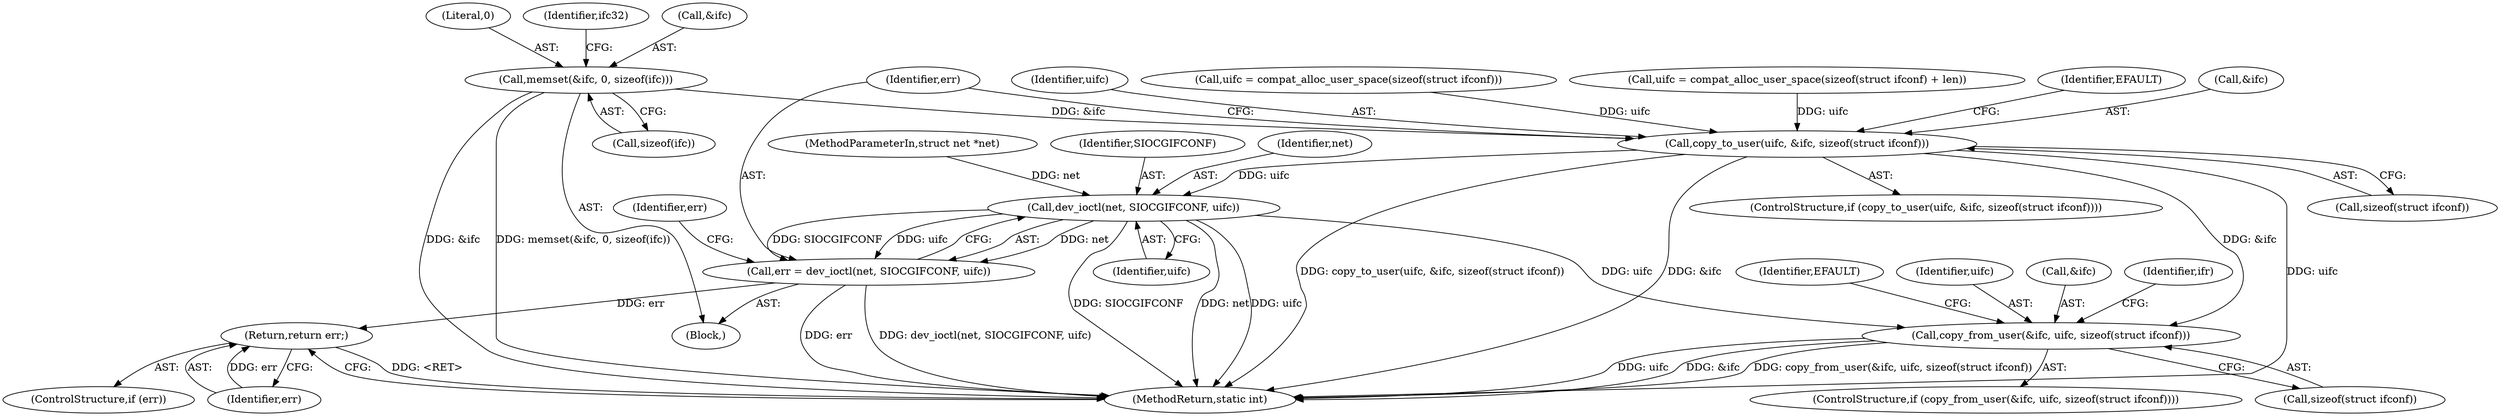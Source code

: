 digraph "0_linux_43da5f2e0d0c69ded3d51907d9552310a6b545e8@API" {
"1000123" [label="(Call,memset(&ifc, 0, sizeof(ifc)))"];
"1000229" [label="(Call,copy_to_user(uifc, &ifc, sizeof(struct ifconf)))"];
"1000240" [label="(Call,dev_ioctl(net, SIOCGIFCONF, uifc))"];
"1000238" [label="(Call,err = dev_ioctl(net, SIOCGIFCONF, uifc))"];
"1000246" [label="(Return,return err;)"];
"1000249" [label="(Call,copy_from_user(&ifc, uifc, sizeof(struct ifconf)))"];
"1000246" [label="(Return,return err;)"];
"1000248" [label="(ControlStructure,if (copy_from_user(&ifc, uifc, sizeof(struct ifconf))))"];
"1000257" [label="(Identifier,EFAULT)"];
"1000127" [label="(Call,sizeof(ifc))"];
"1000239" [label="(Identifier,err)"];
"1000123" [label="(Call,memset(&ifc, 0, sizeof(ifc)))"];
"1000233" [label="(Call,sizeof(struct ifconf))"];
"1000252" [label="(Identifier,uifc)"];
"1000240" [label="(Call,dev_ioctl(net, SIOCGIFCONF, uifc))"];
"1000151" [label="(Call,uifc = compat_alloc_user_space(sizeof(struct ifconf)))"];
"1000126" [label="(Literal,0)"];
"1000359" [label="(MethodReturn,static int)"];
"1000250" [label="(Call,&ifc)"];
"1000172" [label="(Call,uifc = compat_alloc_user_space(sizeof(struct ifconf) + len))"];
"1000243" [label="(Identifier,uifc)"];
"1000244" [label="(ControlStructure,if (err))"];
"1000132" [label="(Identifier,ifc32)"];
"1000229" [label="(Call,copy_to_user(uifc, &ifc, sizeof(struct ifconf)))"];
"1000102" [label="(MethodParameterIn,struct net *net)"];
"1000237" [label="(Identifier,EFAULT)"];
"1000242" [label="(Identifier,SIOCGIFCONF)"];
"1000231" [label="(Call,&ifc)"];
"1000245" [label="(Identifier,err)"];
"1000241" [label="(Identifier,net)"];
"1000228" [label="(ControlStructure,if (copy_to_user(uifc, &ifc, sizeof(struct ifconf))))"];
"1000230" [label="(Identifier,uifc)"];
"1000124" [label="(Call,&ifc)"];
"1000253" [label="(Call,sizeof(struct ifconf))"];
"1000249" [label="(Call,copy_from_user(&ifc, uifc, sizeof(struct ifconf)))"];
"1000104" [label="(Block,)"];
"1000247" [label="(Identifier,err)"];
"1000259" [label="(Identifier,ifr)"];
"1000238" [label="(Call,err = dev_ioctl(net, SIOCGIFCONF, uifc))"];
"1000123" -> "1000104"  [label="AST: "];
"1000123" -> "1000127"  [label="CFG: "];
"1000124" -> "1000123"  [label="AST: "];
"1000126" -> "1000123"  [label="AST: "];
"1000127" -> "1000123"  [label="AST: "];
"1000132" -> "1000123"  [label="CFG: "];
"1000123" -> "1000359"  [label="DDG: memset(&ifc, 0, sizeof(ifc))"];
"1000123" -> "1000359"  [label="DDG: &ifc"];
"1000123" -> "1000229"  [label="DDG: &ifc"];
"1000229" -> "1000228"  [label="AST: "];
"1000229" -> "1000233"  [label="CFG: "];
"1000230" -> "1000229"  [label="AST: "];
"1000231" -> "1000229"  [label="AST: "];
"1000233" -> "1000229"  [label="AST: "];
"1000237" -> "1000229"  [label="CFG: "];
"1000239" -> "1000229"  [label="CFG: "];
"1000229" -> "1000359"  [label="DDG: copy_to_user(uifc, &ifc, sizeof(struct ifconf))"];
"1000229" -> "1000359"  [label="DDG: &ifc"];
"1000229" -> "1000359"  [label="DDG: uifc"];
"1000151" -> "1000229"  [label="DDG: uifc"];
"1000172" -> "1000229"  [label="DDG: uifc"];
"1000229" -> "1000240"  [label="DDG: uifc"];
"1000229" -> "1000249"  [label="DDG: &ifc"];
"1000240" -> "1000238"  [label="AST: "];
"1000240" -> "1000243"  [label="CFG: "];
"1000241" -> "1000240"  [label="AST: "];
"1000242" -> "1000240"  [label="AST: "];
"1000243" -> "1000240"  [label="AST: "];
"1000238" -> "1000240"  [label="CFG: "];
"1000240" -> "1000359"  [label="DDG: SIOCGIFCONF"];
"1000240" -> "1000359"  [label="DDG: net"];
"1000240" -> "1000359"  [label="DDG: uifc"];
"1000240" -> "1000238"  [label="DDG: net"];
"1000240" -> "1000238"  [label="DDG: SIOCGIFCONF"];
"1000240" -> "1000238"  [label="DDG: uifc"];
"1000102" -> "1000240"  [label="DDG: net"];
"1000240" -> "1000249"  [label="DDG: uifc"];
"1000238" -> "1000104"  [label="AST: "];
"1000239" -> "1000238"  [label="AST: "];
"1000245" -> "1000238"  [label="CFG: "];
"1000238" -> "1000359"  [label="DDG: err"];
"1000238" -> "1000359"  [label="DDG: dev_ioctl(net, SIOCGIFCONF, uifc)"];
"1000238" -> "1000246"  [label="DDG: err"];
"1000246" -> "1000244"  [label="AST: "];
"1000246" -> "1000247"  [label="CFG: "];
"1000247" -> "1000246"  [label="AST: "];
"1000359" -> "1000246"  [label="CFG: "];
"1000246" -> "1000359"  [label="DDG: <RET>"];
"1000247" -> "1000246"  [label="DDG: err"];
"1000249" -> "1000248"  [label="AST: "];
"1000249" -> "1000253"  [label="CFG: "];
"1000250" -> "1000249"  [label="AST: "];
"1000252" -> "1000249"  [label="AST: "];
"1000253" -> "1000249"  [label="AST: "];
"1000257" -> "1000249"  [label="CFG: "];
"1000259" -> "1000249"  [label="CFG: "];
"1000249" -> "1000359"  [label="DDG: uifc"];
"1000249" -> "1000359"  [label="DDG: &ifc"];
"1000249" -> "1000359"  [label="DDG: copy_from_user(&ifc, uifc, sizeof(struct ifconf))"];
}
